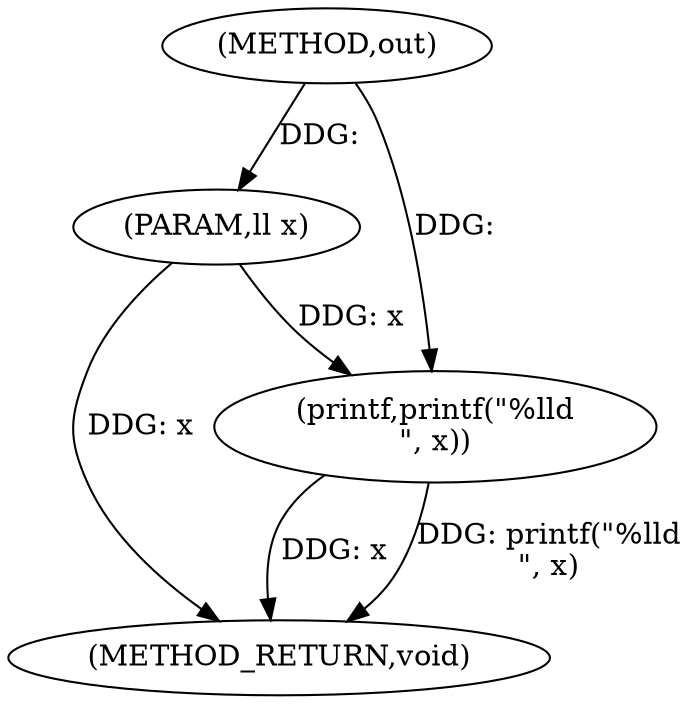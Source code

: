 digraph "out" {  
"1000207" [label = "(METHOD,out)" ]
"1000213" [label = "(METHOD_RETURN,void)" ]
"1000208" [label = "(PARAM,ll x)" ]
"1000210" [label = "(printf,printf(\"%lld\n\", x))" ]
  "1000208" -> "1000213"  [ label = "DDG: x"] 
  "1000210" -> "1000213"  [ label = "DDG: x"] 
  "1000210" -> "1000213"  [ label = "DDG: printf(\"%lld\n\", x)"] 
  "1000207" -> "1000208"  [ label = "DDG: "] 
  "1000207" -> "1000210"  [ label = "DDG: "] 
  "1000208" -> "1000210"  [ label = "DDG: x"] 
}
